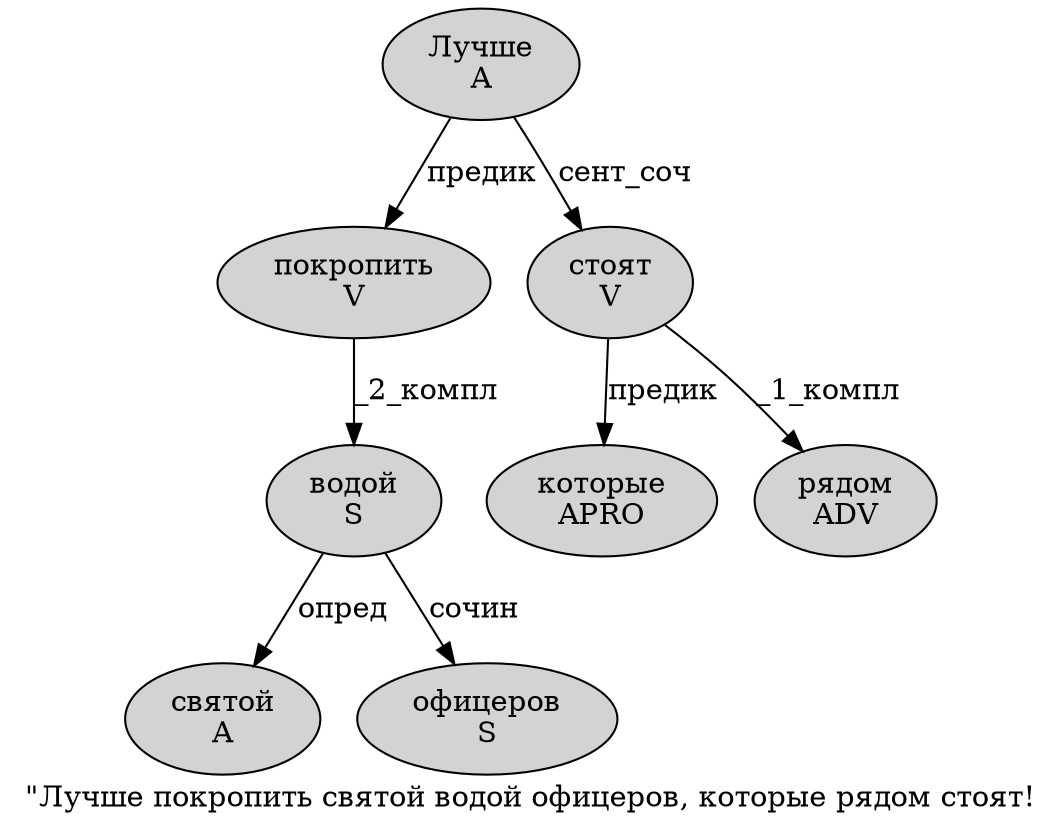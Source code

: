 digraph SENTENCE_845 {
	graph [label="\"Лучше покропить святой водой офицеров, которые рядом стоят!"]
	node [style=filled]
		1 [label="Лучше
A" color="" fillcolor=lightgray penwidth=1 shape=ellipse]
		2 [label="покропить
V" color="" fillcolor=lightgray penwidth=1 shape=ellipse]
		3 [label="святой
A" color="" fillcolor=lightgray penwidth=1 shape=ellipse]
		4 [label="водой
S" color="" fillcolor=lightgray penwidth=1 shape=ellipse]
		5 [label="офицеров
S" color="" fillcolor=lightgray penwidth=1 shape=ellipse]
		7 [label="которые
APRO" color="" fillcolor=lightgray penwidth=1 shape=ellipse]
		8 [label="рядом
ADV" color="" fillcolor=lightgray penwidth=1 shape=ellipse]
		9 [label="стоят
V" color="" fillcolor=lightgray penwidth=1 shape=ellipse]
			2 -> 4 [label="_2_компл"]
			4 -> 3 [label="опред"]
			4 -> 5 [label="сочин"]
			1 -> 2 [label="предик"]
			1 -> 9 [label="сент_соч"]
			9 -> 7 [label="предик"]
			9 -> 8 [label="_1_компл"]
}